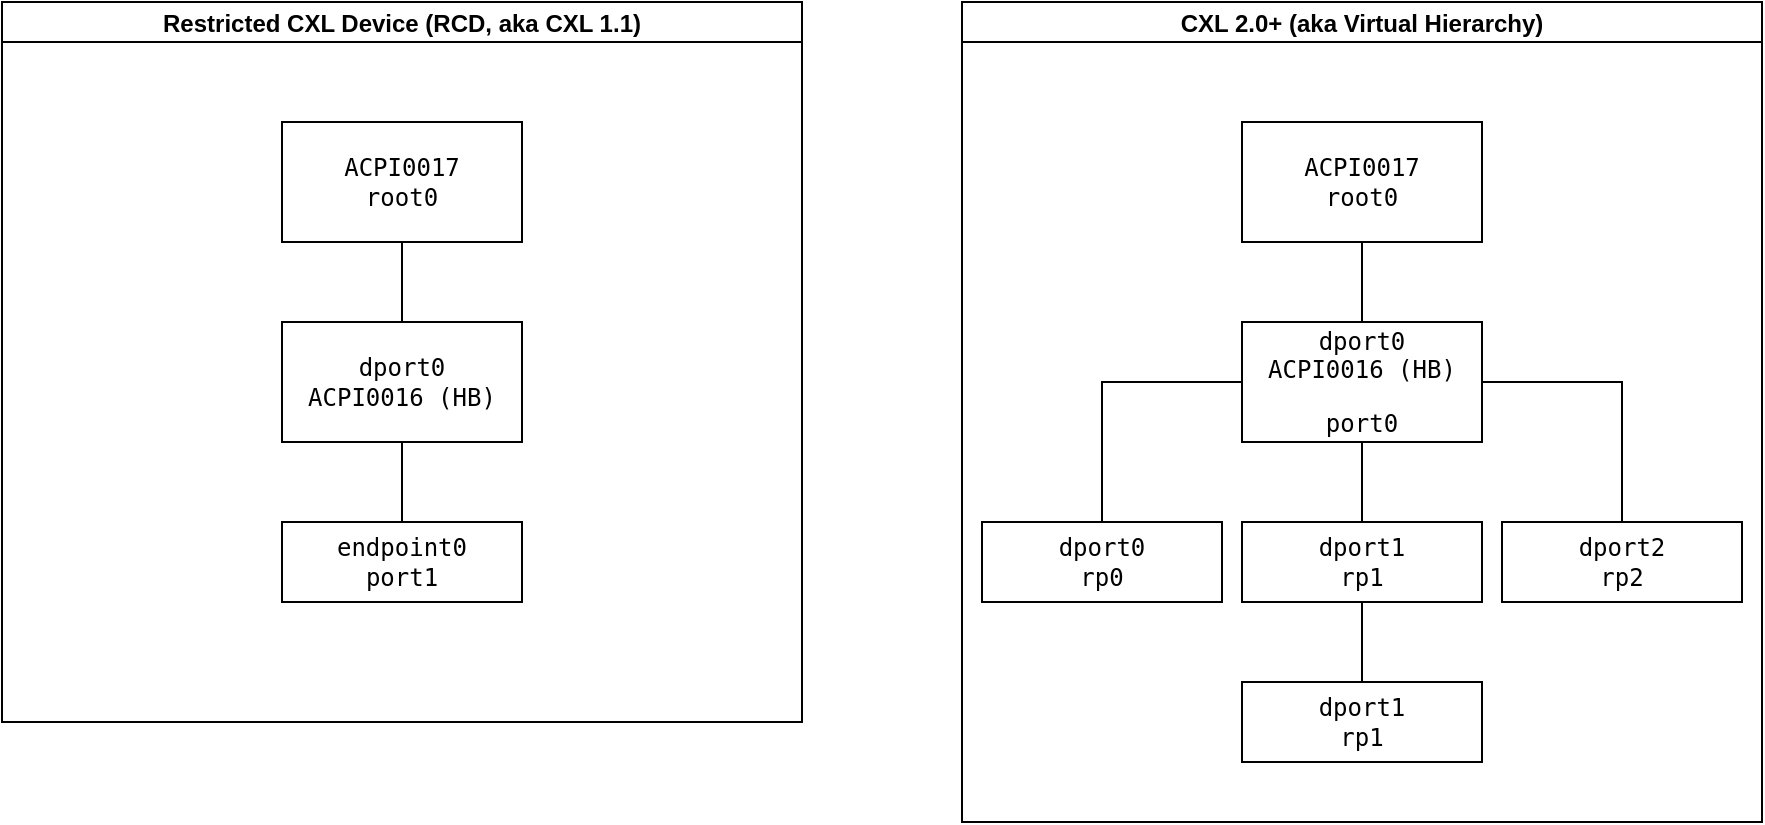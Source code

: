 <mxfile version="21.7.1" type="github">
  <diagram name="Page-1" id="55P_7ha76YZlzk3N81bV">
    <mxGraphModel dx="1434" dy="800" grid="1" gridSize="10" guides="1" tooltips="1" connect="1" arrows="1" fold="1" page="1" pageScale="1" pageWidth="850" pageHeight="1100" math="0" shadow="0">
      <root>
        <mxCell id="0" />
        <mxCell id="1" parent="0" />
        <mxCell id="1RW7GO_HvFz3gQQOvITE-8" value="Restricted CXL Device (RCD, aka CXL 1.1)" style="swimlane;startSize=20;horizontal=1;containerType=tree;" vertex="1" parent="1">
          <mxGeometry x="40" y="80" width="400" height="360" as="geometry" />
        </mxCell>
        <mxCell id="1RW7GO_HvFz3gQQOvITE-9" value="" style="edgeStyle=elbowEdgeStyle;elbow=vertical;sourcePerimeterSpacing=0;targetPerimeterSpacing=0;startArrow=none;endArrow=none;rounded=0;curved=0;" edge="1" parent="1RW7GO_HvFz3gQQOvITE-8" source="1RW7GO_HvFz3gQQOvITE-10" target="1RW7GO_HvFz3gQQOvITE-11">
          <mxGeometry relative="1" as="geometry" />
        </mxCell>
        <mxCell id="1RW7GO_HvFz3gQQOvITE-10" value="&lt;pre&gt;ACPI0017&lt;br&gt;root0&lt;/pre&gt;" style="whiteSpace=wrap;html=1;treeFolding=1;treeMoving=1;newEdgeStyle={&quot;edgeStyle&quot;:&quot;elbowEdgeStyle&quot;,&quot;startArrow&quot;:&quot;none&quot;,&quot;endArrow&quot;:&quot;none&quot;};" vertex="1" parent="1RW7GO_HvFz3gQQOvITE-8">
          <mxGeometry x="140" y="60" width="120" height="60" as="geometry" />
        </mxCell>
        <mxCell id="1RW7GO_HvFz3gQQOvITE-11" value="&lt;pre&gt;dport0&lt;br&gt;ACPI0016 (HB)&lt;/pre&gt;" style="whiteSpace=wrap;html=1;treeFolding=1;treeMoving=1;newEdgeStyle={&quot;edgeStyle&quot;:&quot;elbowEdgeStyle&quot;,&quot;startArrow&quot;:&quot;none&quot;,&quot;endArrow&quot;:&quot;none&quot;};" vertex="1" parent="1RW7GO_HvFz3gQQOvITE-8">
          <mxGeometry x="140" y="160" width="120" height="60" as="geometry" />
        </mxCell>
        <mxCell id="1RW7GO_HvFz3gQQOvITE-14" value="" style="edgeStyle=elbowEdgeStyle;elbow=vertical;sourcePerimeterSpacing=0;targetPerimeterSpacing=0;startArrow=none;endArrow=none;rounded=0;curved=0;" edge="1" target="1RW7GO_HvFz3gQQOvITE-15" source="1RW7GO_HvFz3gQQOvITE-11" parent="1RW7GO_HvFz3gQQOvITE-8">
          <mxGeometry relative="1" as="geometry">
            <mxPoint x="240" y="180" as="sourcePoint" />
          </mxGeometry>
        </mxCell>
        <mxCell id="1RW7GO_HvFz3gQQOvITE-15" value="&lt;pre&gt;&lt;pre style=&quot;border-color: var(--border-color);&quot;&gt;endpoint0&lt;br style=&quot;border-color: var(--border-color);&quot;&gt;port1&lt;/pre&gt;&lt;/pre&gt;" style="whiteSpace=wrap;html=1;treeFolding=1;treeMoving=1;newEdgeStyle={&quot;edgeStyle&quot;:&quot;elbowEdgeStyle&quot;,&quot;startArrow&quot;:&quot;none&quot;,&quot;endArrow&quot;:&quot;none&quot;};" vertex="1" parent="1RW7GO_HvFz3gQQOvITE-8">
          <mxGeometry x="140" y="260" width="120" height="40" as="geometry" />
        </mxCell>
        <mxCell id="1RW7GO_HvFz3gQQOvITE-57" value="CXL 2.0+ (aka Virtual Hierarchy)" style="swimlane;startSize=20;horizontal=1;containerType=tree;" vertex="1" parent="1">
          <mxGeometry x="520" y="80" width="400" height="410" as="geometry" />
        </mxCell>
        <mxCell id="1RW7GO_HvFz3gQQOvITE-58" value="" style="edgeStyle=elbowEdgeStyle;elbow=vertical;sourcePerimeterSpacing=0;targetPerimeterSpacing=0;startArrow=none;endArrow=none;rounded=0;curved=0;" edge="1" parent="1RW7GO_HvFz3gQQOvITE-57" source="1RW7GO_HvFz3gQQOvITE-59" target="1RW7GO_HvFz3gQQOvITE-60">
          <mxGeometry relative="1" as="geometry" />
        </mxCell>
        <mxCell id="1RW7GO_HvFz3gQQOvITE-59" value="&lt;pre&gt;ACPI0017&lt;br&gt;root0&lt;/pre&gt;" style="whiteSpace=wrap;html=1;treeFolding=1;treeMoving=1;newEdgeStyle={&quot;edgeStyle&quot;:&quot;elbowEdgeStyle&quot;,&quot;startArrow&quot;:&quot;none&quot;,&quot;endArrow&quot;:&quot;none&quot;};" vertex="1" parent="1RW7GO_HvFz3gQQOvITE-57">
          <mxGeometry x="140" y="60" width="120" height="60" as="geometry" />
        </mxCell>
        <mxCell id="1RW7GO_HvFz3gQQOvITE-60" value="&lt;pre&gt;dport0&lt;br&gt;ACPI0016 (HB)&lt;/pre&gt;&lt;pre&gt;port0&lt;/pre&gt;" style="whiteSpace=wrap;html=1;treeFolding=1;treeMoving=1;newEdgeStyle={&quot;edgeStyle&quot;:&quot;elbowEdgeStyle&quot;,&quot;startArrow&quot;:&quot;none&quot;,&quot;endArrow&quot;:&quot;none&quot;};" vertex="1" parent="1RW7GO_HvFz3gQQOvITE-57">
          <mxGeometry x="140" y="160" width="120" height="60" as="geometry" />
        </mxCell>
        <mxCell id="1RW7GO_HvFz3gQQOvITE-61" value="" style="edgeStyle=elbowEdgeStyle;elbow=vertical;sourcePerimeterSpacing=0;targetPerimeterSpacing=0;startArrow=none;endArrow=none;rounded=0;curved=0;" edge="1" parent="1RW7GO_HvFz3gQQOvITE-57" source="1RW7GO_HvFz3gQQOvITE-60" target="1RW7GO_HvFz3gQQOvITE-62">
          <mxGeometry relative="1" as="geometry">
            <mxPoint x="240" y="180" as="sourcePoint" />
          </mxGeometry>
        </mxCell>
        <mxCell id="1RW7GO_HvFz3gQQOvITE-62" value="&lt;pre&gt;&lt;pre style=&quot;border-color: var(--border-color);&quot;&gt;dport1&lt;br style=&quot;border-color: var(--border-color);&quot;&gt;rp1&lt;/pre&gt;&lt;/pre&gt;" style="whiteSpace=wrap;html=1;treeFolding=1;treeMoving=1;newEdgeStyle={&quot;edgeStyle&quot;:&quot;elbowEdgeStyle&quot;,&quot;startArrow&quot;:&quot;none&quot;,&quot;endArrow&quot;:&quot;none&quot;};" vertex="1" parent="1RW7GO_HvFz3gQQOvITE-57">
          <mxGeometry x="140" y="260" width="120" height="40" as="geometry" />
        </mxCell>
        <mxCell id="1RW7GO_HvFz3gQQOvITE-63" style="edgeStyle=elbowEdgeStyle;rounded=0;orthogonalLoop=1;jettySize=auto;html=1;startArrow=none;endArrow=none;exitX=0.5;exitY=1;exitDx=0;exitDy=0;" edge="1" parent="1RW7GO_HvFz3gQQOvITE-57" source="1RW7GO_HvFz3gQQOvITE-62" target="1RW7GO_HvFz3gQQOvITE-62">
          <mxGeometry relative="1" as="geometry" />
        </mxCell>
        <mxCell id="1RW7GO_HvFz3gQQOvITE-64" value="&lt;pre&gt;&lt;pre style=&quot;border-color: var(--border-color);&quot;&gt;dport2&lt;br style=&quot;border-color: var(--border-color);&quot;&gt;rp2&lt;/pre&gt;&lt;/pre&gt;" style="whiteSpace=wrap;html=1;treeFolding=1;treeMoving=1;newEdgeStyle={&quot;edgeStyle&quot;:&quot;elbowEdgeStyle&quot;,&quot;startArrow&quot;:&quot;none&quot;,&quot;endArrow&quot;:&quot;none&quot;};" vertex="1" parent="1RW7GO_HvFz3gQQOvITE-57">
          <mxGeometry x="270" y="260" width="120" height="40" as="geometry" />
        </mxCell>
        <mxCell id="1RW7GO_HvFz3gQQOvITE-65" value="&lt;pre&gt;&lt;pre style=&quot;border-color: var(--border-color);&quot;&gt;dport0&lt;br style=&quot;border-color: var(--border-color);&quot;&gt;rp0&lt;/pre&gt;&lt;/pre&gt;" style="whiteSpace=wrap;html=1;treeFolding=1;treeMoving=1;newEdgeStyle={&quot;edgeStyle&quot;:&quot;elbowEdgeStyle&quot;,&quot;startArrow&quot;:&quot;none&quot;,&quot;endArrow&quot;:&quot;none&quot;};" vertex="1" parent="1RW7GO_HvFz3gQQOvITE-57">
          <mxGeometry x="10" y="260" width="120" height="40" as="geometry" />
        </mxCell>
        <mxCell id="1RW7GO_HvFz3gQQOvITE-73" value="" style="edgeStyle=elbowEdgeStyle;elbow=vertical;sourcePerimeterSpacing=0;targetPerimeterSpacing=0;startArrow=none;endArrow=none;rounded=0;curved=0;" edge="1" target="1RW7GO_HvFz3gQQOvITE-74" source="1RW7GO_HvFz3gQQOvITE-62" parent="1RW7GO_HvFz3gQQOvITE-57">
          <mxGeometry relative="1" as="geometry">
            <mxPoint x="680" y="300" as="sourcePoint" />
          </mxGeometry>
        </mxCell>
        <mxCell id="1RW7GO_HvFz3gQQOvITE-74" value="&lt;pre&gt;&lt;pre style=&quot;border-color: var(--border-color);&quot;&gt;dport1&lt;br style=&quot;border-color: var(--border-color);&quot;&gt;rp1&lt;/pre&gt;&lt;/pre&gt;" style="whiteSpace=wrap;html=1;treeFolding=1;treeMoving=1;newEdgeStyle={&quot;edgeStyle&quot;:&quot;elbowEdgeStyle&quot;,&quot;startArrow&quot;:&quot;none&quot;,&quot;endArrow&quot;:&quot;none&quot;};" vertex="1" parent="1RW7GO_HvFz3gQQOvITE-57">
          <mxGeometry x="140" y="340" width="120" height="40" as="geometry" />
        </mxCell>
        <mxCell id="1RW7GO_HvFz3gQQOvITE-68" value="" style="endArrow=none;html=1;rounded=0;entryX=0;entryY=0.5;entryDx=0;entryDy=0;exitX=0.5;exitY=0;exitDx=0;exitDy=0;" edge="1" parent="1RW7GO_HvFz3gQQOvITE-57" source="1RW7GO_HvFz3gQQOvITE-65" target="1RW7GO_HvFz3gQQOvITE-60">
          <mxGeometry width="50" height="50" relative="1" as="geometry">
            <mxPoint x="60" y="260" as="sourcePoint" />
            <mxPoint x="110" y="210" as="targetPoint" />
            <Array as="points">
              <mxPoint x="70" y="190" />
            </Array>
          </mxGeometry>
        </mxCell>
        <mxCell id="1RW7GO_HvFz3gQQOvITE-79" value="" style="endArrow=none;html=1;rounded=0;entryX=1;entryY=0.5;entryDx=0;entryDy=0;exitX=0.5;exitY=0;exitDx=0;exitDy=0;" edge="1" parent="1RW7GO_HvFz3gQQOvITE-57" source="1RW7GO_HvFz3gQQOvITE-64" target="1RW7GO_HvFz3gQQOvITE-60">
          <mxGeometry width="50" height="50" relative="1" as="geometry">
            <mxPoint x="70" y="270" as="sourcePoint" />
            <mxPoint x="150" y="200" as="targetPoint" />
            <Array as="points">
              <mxPoint x="330" y="190" />
            </Array>
          </mxGeometry>
        </mxCell>
      </root>
    </mxGraphModel>
  </diagram>
</mxfile>
